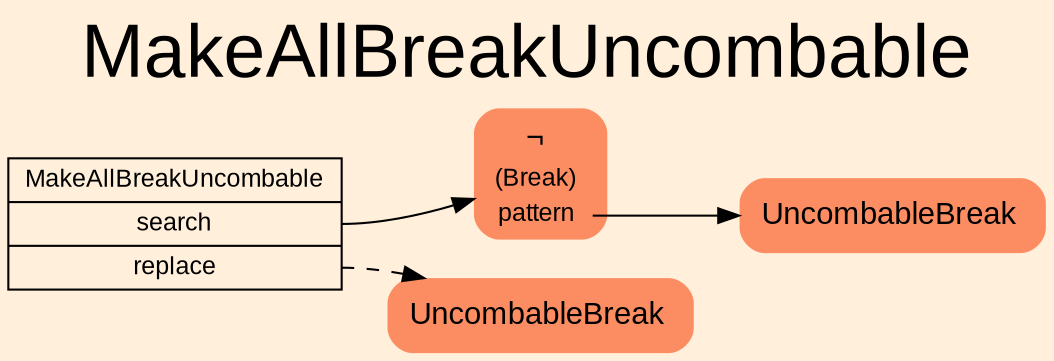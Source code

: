 digraph "MakeAllBreakUncombable" {
label = "MakeAllBreakUncombable"
labelloc = t
fontsize = "36"
graph [
    rankdir = "LR"
    ranksep = 0.3
    bgcolor = antiquewhite1
    color = black
    fontcolor = black
    fontname = "Arial"
];
node [
    fontname = "Arial"
];
edge [
    fontname = "Arial"
];

// -------------------- transformation figure --------------------
// -------- block CR#P21-0 ----------
"CR#P21-0" [
    shape = "record"
    fillcolor = antiquewhite1
    label = "<fixed> MakeAllBreakUncombable | <port0> search | <port1> replace"
    style = "filled"
    fontsize = "12"
    color = black
    fontcolor = black
];

"CR#P21-0":port0 -> "#B-2-267" [
    color = black
    fontcolor = black
];

"CR#P21-0":port1 -> "#B-2-274" [
    style="dashed"
    color = black
    fontcolor = black
];

// -------- block #B-2-267 ----------
"#B-2-267" [
    shape = "plaintext"
    fillcolor = "/set28/2"
    label = <<TABLE BORDER="0" CELLBORDER="0" CELLSPACING="0">
     <TR><TD><FONT POINT-SIZE="15.0">¬</FONT></TD><TD></TD></TR>
     <TR><TD>(Break)</TD><TD PORT="port0"></TD></TR>
     <TR><TD>pattern</TD><TD PORT="port1"></TD></TR>
    </TABLE>>
    style = "rounded,filled"
    fontsize = "12"
];

"#B-2-267":port1 -> "#B-2-268" [
    color = black
    fontcolor = black
];

// -------- block #B-2-268 ----------
"#B-2-268" [
    shape = "plaintext"
    fillcolor = "/set28/2"
    label = <<TABLE BORDER="0" CELLBORDER="0" CELLSPACING="0">
     <TR><TD><FONT POINT-SIZE="15.0">UncombableBreak</FONT></TD><TD></TD></TR>
    </TABLE>>
    style = "rounded,filled"
    fontsize = "12"
];

// -------- block #B-2-274 ----------
"#B-2-274" [
    shape = "plaintext"
    fillcolor = "/set28/2"
    label = <<TABLE BORDER="0" CELLBORDER="0" CELLSPACING="0">
     <TR><TD><FONT POINT-SIZE="15.0">UncombableBreak</FONT></TD><TD></TD></TR>
    </TABLE>>
    style = "rounded,filled"
    fontsize = "12"
];


}
